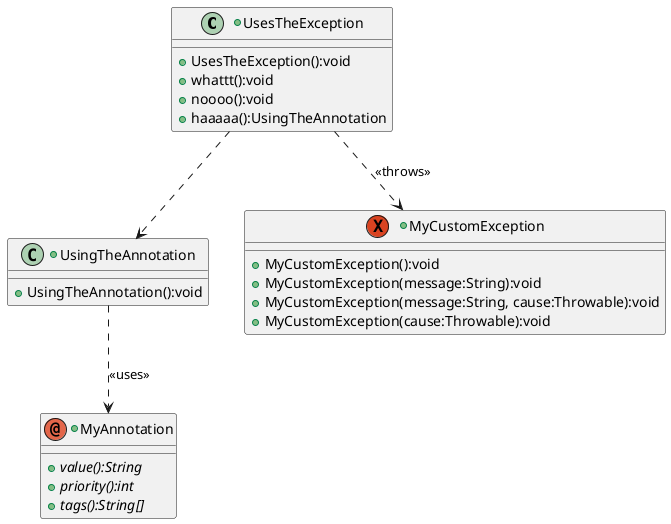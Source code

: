 @startuml
+class UsesTheException{
	+UsesTheException():void
	+whattt():void
	+noooo():void
	+haaaaa():UsingTheAnnotation
	}

+class UsingTheAnnotation{
	+UsingTheAnnotation():void
	}

+exception MyCustomException{
	+MyCustomException():void
	+MyCustomException(message:String):void
	+MyCustomException(message:String, cause:Throwable):void
	+MyCustomException(cause:Throwable):void
	}

+annotation MyAnnotation{
	+{abstract}value():String
	+{abstract}priority():int
	+{abstract}tags():String[]
	}

UsesTheException..>MyCustomException : << throws >>
UsesTheException..>UsingTheAnnotation
UsingTheAnnotation..>MyAnnotation : << uses >>
@enduml